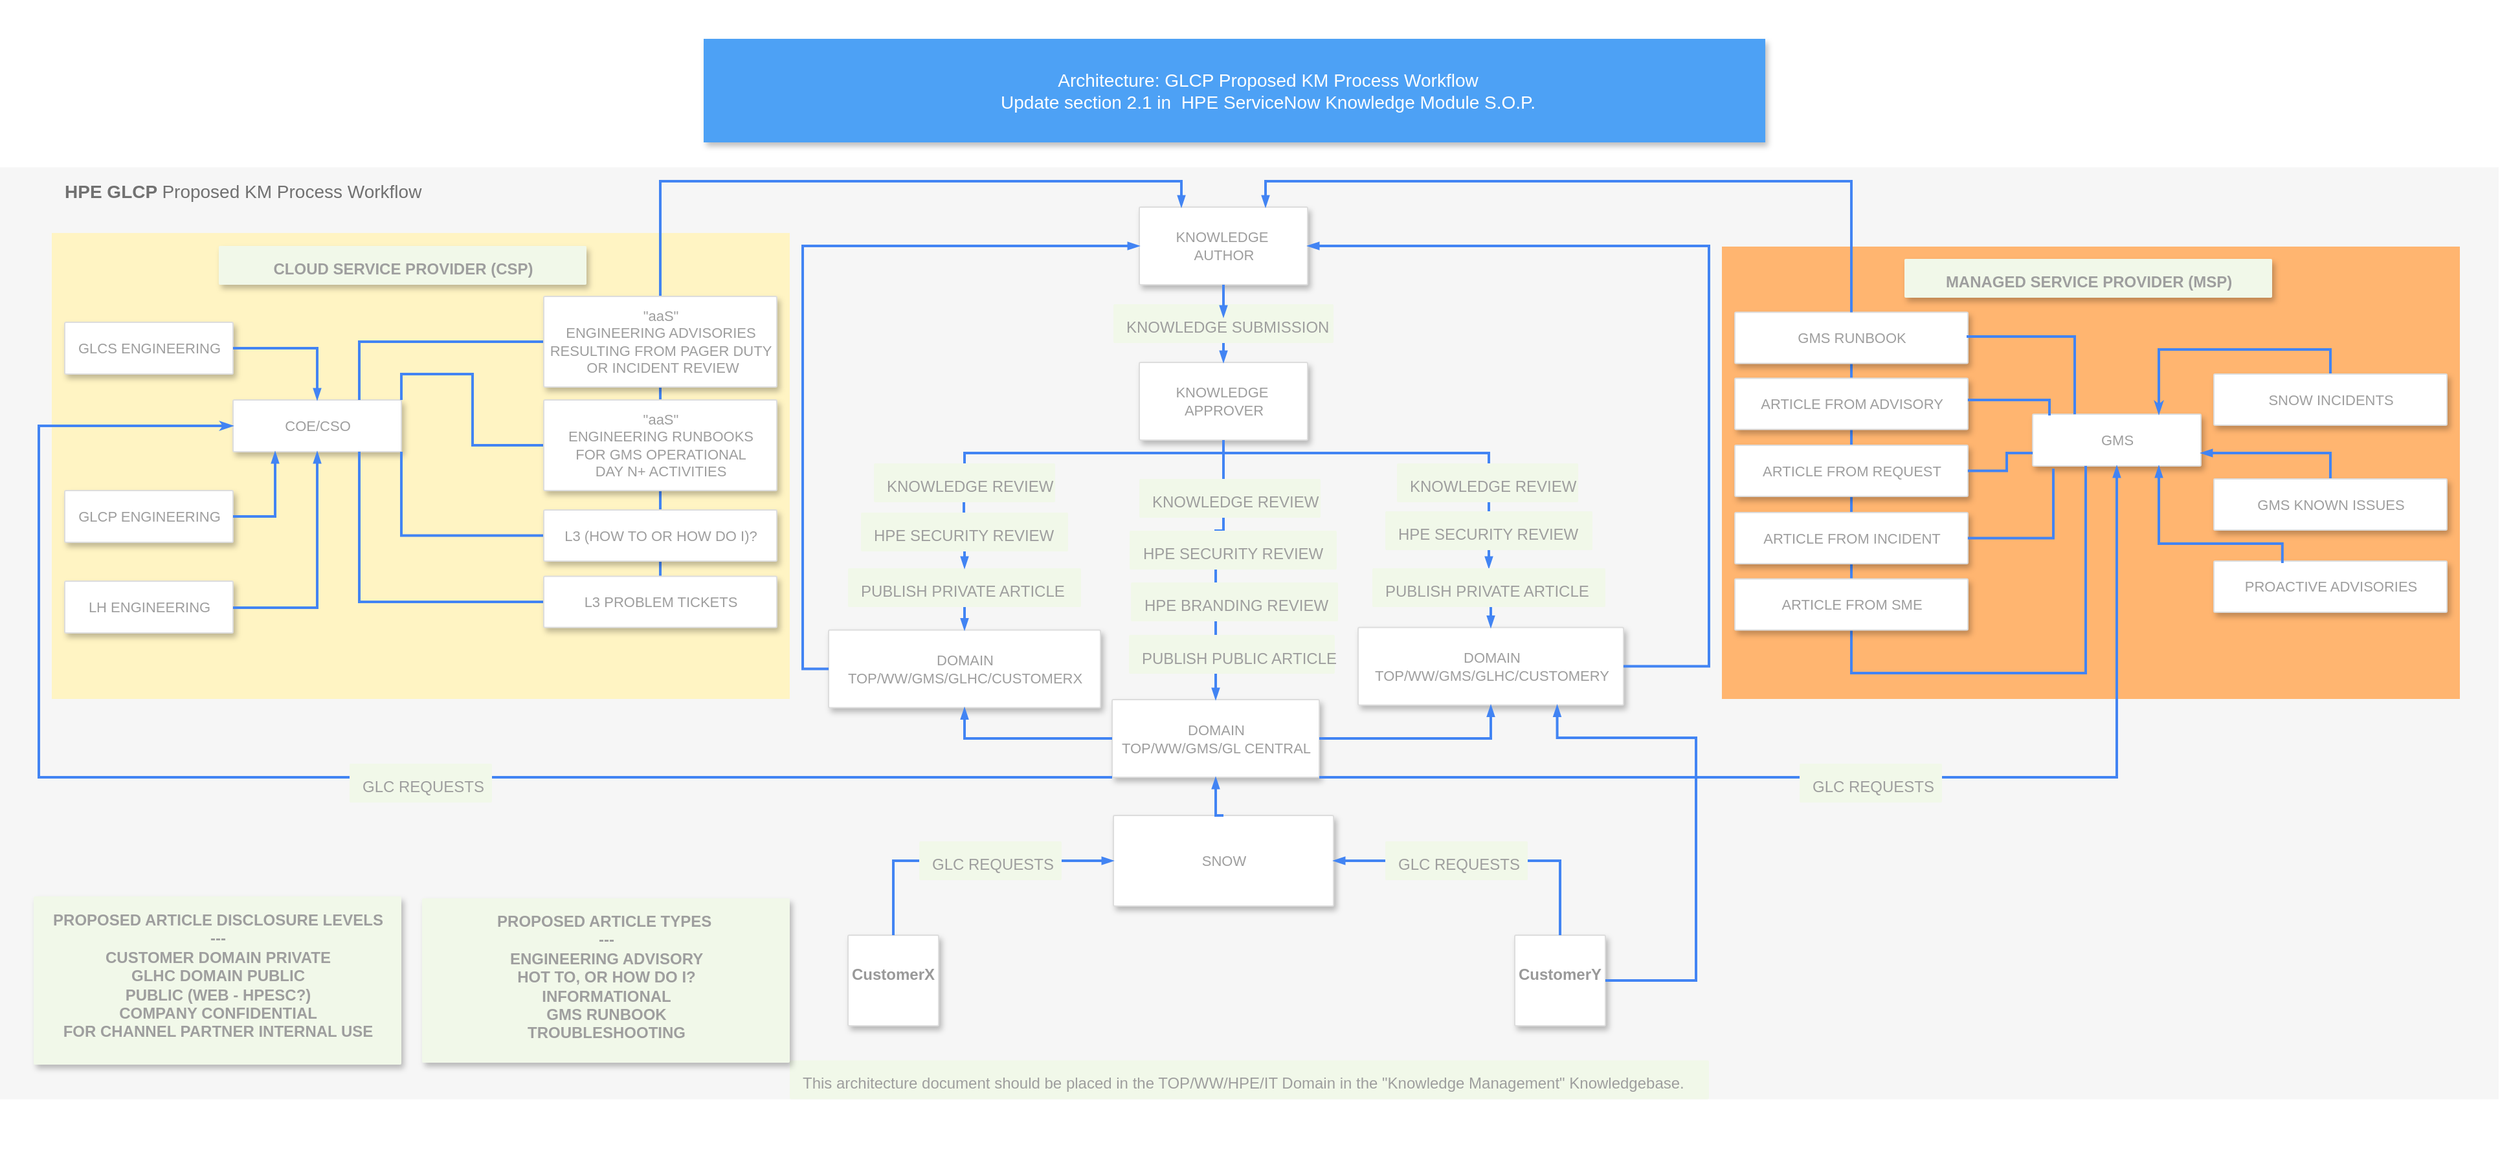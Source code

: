 <mxfile version="16.4.7" type="github">
  <diagram id="f106602c-feb2-e66a-4537-3a34d633f6aa" name="Page-1">
    <mxGraphModel dx="2036" dy="831" grid="1" gridSize="10" guides="1" tooltips="1" connect="1" arrows="1" fold="1" page="1" pageScale="1" pageWidth="1169" pageHeight="827" background="none" math="0" shadow="0">
      <root>
        <mxCell id="0" />
        <mxCell id="1" parent="0" />
        <mxCell id="2mOgIgbufrFKnN0tF16E-1032" value="" style="fillColor=#FFFFFF;strokeColor=none;shadow=0;gradientColor=none;fontSize=14;align=left;spacing=10;fontColor=#717171;9E9E9E;verticalAlign=top;spacingTop=-4;fontStyle=0;spacingLeft=40;html=1;" vertex="1" parent="1">
          <mxGeometry x="201" width="1930" height="140" as="geometry" />
        </mxCell>
        <mxCell id="14" value="&lt;b&gt;HPE GLCP &lt;/b&gt;Proposed KM Process Workflow" style="fillColor=#F6F6F6;strokeColor=none;shadow=0;gradientColor=none;fontSize=14;align=left;spacing=10;fontColor=#717171;9E9E9E;verticalAlign=top;spacingTop=-4;fontStyle=0;spacingLeft=40;html=1;" parent="1" vertex="1">
          <mxGeometry x="201" y="129.25" width="1930" height="720" as="geometry" />
        </mxCell>
        <mxCell id="997" value="KNOWLEDGE SUBMISSION" style="rounded=1;absoluteArcSize=1;arcSize=2;html=1;strokeColor=none;gradientColor=none;shadow=0;dashed=0;fontSize=12;fontColor=#9E9E9E;align=left;verticalAlign=top;spacing=10;spacingTop=-4;fillColor=#F1F8E9;" parent="1" vertex="1">
          <mxGeometry x="1061" y="235" width="170" height="30" as="geometry" />
        </mxCell>
        <mxCell id="818" value="Architecture: GLCP Proposed KM Process Workflow &lt;br&gt;Update section 2.1 in&amp;nbsp;&amp;nbsp;HPE ServiceNow Knowledge Module S.O.P." style="fillColor=#4DA1F5;strokeColor=none;shadow=1;gradientColor=none;fontSize=14;align=center;spacingLeft=50;fontColor=#ffffff;html=1;" parent="1" vertex="1">
          <mxGeometry x="744.5" y="30" width="820" height="80" as="geometry" />
        </mxCell>
        <mxCell id="985" value="CustomerX&lt;br&gt;&lt;br&gt;&lt;br&gt;" style="strokeColor=#dddddd;fillColor=#ffffff;shadow=1;strokeWidth=1;rounded=1;absoluteArcSize=1;arcSize=2;labelPosition=center;verticalLabelPosition=middle;align=center;verticalAlign=bottom;spacingLeft=0;fontColor=#999999;fontSize=12;whiteSpace=wrap;spacingBottom=2;html=1;fontStyle=1" parent="1" vertex="1">
          <mxGeometry x="856" y="722.5" width="70" height="70" as="geometry" />
        </mxCell>
        <mxCell id="987" value="CustomerY&lt;br&gt;&lt;br&gt;&lt;br&gt;" style="strokeColor=#dddddd;fillColor=#ffffff;shadow=1;strokeWidth=1;rounded=1;absoluteArcSize=1;arcSize=2;labelPosition=center;verticalLabelPosition=middle;align=center;verticalAlign=bottom;spacingLeft=0;fontColor=#999999;fontSize=12;whiteSpace=wrap;spacingBottom=2;html=1;fontStyle=1" parent="1" vertex="1">
          <mxGeometry x="1371" y="722.5" width="70" height="70" as="geometry" />
        </mxCell>
        <mxCell id="989" value="KNOWLEDGE&amp;nbsp;&lt;br&gt;AUTHOR" style="strokeColor=#dddddd;fillColor=#ffffff;shadow=1;strokeWidth=1;rounded=1;absoluteArcSize=1;arcSize=2;fontSize=11;fontColor=#9E9E9E;align=center;html=1;" parent="1" vertex="1">
          <mxGeometry x="1081" y="160" width="130" height="60" as="geometry" />
        </mxCell>
        <mxCell id="995" value="SNOW" style="strokeColor=#dddddd;fillColor=#ffffff;shadow=1;strokeWidth=1;rounded=1;absoluteArcSize=1;arcSize=2;fontSize=11;fontColor=#9E9E9E;align=center;html=1;" parent="1" vertex="1">
          <mxGeometry x="1061" y="630" width="170" height="70" as="geometry" />
        </mxCell>
        <mxCell id="2mOgIgbufrFKnN0tF16E-1006" style="edgeStyle=orthogonalEdgeStyle;rounded=0;elbow=vertical;html=1;labelBackgroundColor=none;startFill=1;startSize=4;endArrow=blockThin;endFill=1;endSize=4;jettySize=auto;orthogonalLoop=1;strokeColor=#4284F3;strokeWidth=2;fontSize=12;fontColor=#000000;align=left;dashed=0;entryX=0;entryY=0.5;entryDx=0;entryDy=0;exitX=1;exitY=0.5;exitDx=0;exitDy=0;startArrow=none;" edge="1" parent="1" source="2mOgIgbufrFKnN0tF16E-1030" target="995">
          <mxGeometry relative="1" as="geometry">
            <Array as="points" />
            <mxPoint x="901" y="747.5" as="sourcePoint" />
            <mxPoint x="1321" y="452.5" as="targetPoint" />
          </mxGeometry>
        </mxCell>
        <mxCell id="2mOgIgbufrFKnN0tF16E-1009" value="DOMAIN&lt;br&gt;TOP/WW/GMS/GL CENTRAL" style="strokeColor=#dddddd;fillColor=#ffffff;shadow=1;strokeWidth=1;rounded=1;absoluteArcSize=1;arcSize=2;fontSize=11;fontColor=#9E9E9E;align=center;html=1;" vertex="1" parent="1">
          <mxGeometry x="1060" y="540.5" width="160" height="60" as="geometry" />
        </mxCell>
        <mxCell id="2mOgIgbufrFKnN0tF16E-1022" value="DOMAIN&lt;br&gt;TOP/WW/GMS/GLHC/CUSTOMERX" style="strokeColor=#dddddd;fillColor=#ffffff;shadow=1;strokeWidth=1;rounded=1;absoluteArcSize=1;arcSize=2;fontSize=11;fontColor=#9E9E9E;align=center;html=1;" vertex="1" parent="1">
          <mxGeometry x="841" y="486.75" width="210" height="60" as="geometry" />
        </mxCell>
        <mxCell id="2mOgIgbufrFKnN0tF16E-1024" value="DOMAIN&lt;br&gt;TOP/WW/GMS/GLHC/CUSTOMERY" style="strokeColor=#dddddd;fillColor=#ffffff;shadow=1;strokeWidth=1;rounded=1;absoluteArcSize=1;arcSize=2;fontSize=11;fontColor=#9E9E9E;align=center;html=1;" vertex="1" parent="1">
          <mxGeometry x="1250" y="484.75" width="205" height="60" as="geometry" />
        </mxCell>
        <mxCell id="2mOgIgbufrFKnN0tF16E-1025" style="edgeStyle=orthogonalEdgeStyle;rounded=0;elbow=vertical;html=1;labelBackgroundColor=none;startFill=1;startSize=4;endArrow=blockThin;endFill=1;endSize=4;jettySize=auto;orthogonalLoop=1;strokeColor=#4284F3;strokeWidth=2;fontSize=12;fontColor=#000000;align=left;dashed=0;exitX=0.5;exitY=0;exitDx=0;exitDy=0;entryX=0.5;entryY=1;entryDx=0;entryDy=0;" edge="1" parent="1" source="995" target="2mOgIgbufrFKnN0tF16E-1009">
          <mxGeometry relative="1" as="geometry">
            <Array as="points" />
            <mxPoint x="801" y="640" as="sourcePoint" />
            <mxPoint x="896" y="585" as="targetPoint" />
          </mxGeometry>
        </mxCell>
        <mxCell id="2mOgIgbufrFKnN0tF16E-1026" style="edgeStyle=orthogonalEdgeStyle;rounded=0;elbow=vertical;html=1;labelBackgroundColor=none;startFill=1;startSize=4;endArrow=blockThin;endFill=1;endSize=4;jettySize=auto;orthogonalLoop=1;strokeColor=#4284F3;strokeWidth=2;fontSize=12;fontColor=#000000;align=left;dashed=0;exitX=0;exitY=0.5;exitDx=0;exitDy=0;entryX=0.5;entryY=1;entryDx=0;entryDy=0;" edge="1" parent="1" source="2mOgIgbufrFKnN0tF16E-1009" target="2mOgIgbufrFKnN0tF16E-1022">
          <mxGeometry relative="1" as="geometry">
            <Array as="points">
              <mxPoint x="946" y="571" />
            </Array>
            <mxPoint x="971" y="590" as="sourcePoint" />
            <mxPoint x="971" y="558" as="targetPoint" />
          </mxGeometry>
        </mxCell>
        <mxCell id="2mOgIgbufrFKnN0tF16E-1028" style="edgeStyle=orthogonalEdgeStyle;rounded=0;elbow=vertical;html=1;labelBackgroundColor=none;startFill=1;startSize=4;endArrow=blockThin;endFill=1;endSize=4;jettySize=auto;orthogonalLoop=1;strokeColor=#4284F3;strokeWidth=2;fontSize=12;fontColor=#000000;align=left;dashed=0;exitX=1;exitY=0.5;exitDx=0;exitDy=0;entryX=0.5;entryY=1;entryDx=0;entryDy=0;" edge="1" parent="1" source="2mOgIgbufrFKnN0tF16E-1009" target="2mOgIgbufrFKnN0tF16E-1024">
          <mxGeometry relative="1" as="geometry">
            <Array as="points">
              <mxPoint x="1353" y="571" />
            </Array>
            <mxPoint x="1326" y="570.5" as="sourcePoint" />
            <mxPoint x="1271" y="530" as="targetPoint" />
          </mxGeometry>
        </mxCell>
        <mxCell id="2mOgIgbufrFKnN0tF16E-1029" value="KNOWLEDGE&amp;nbsp;&lt;br&gt;APPROVER" style="strokeColor=#dddddd;fillColor=#ffffff;shadow=1;strokeWidth=1;rounded=1;absoluteArcSize=1;arcSize=2;fontSize=11;fontColor=#9E9E9E;align=center;html=1;" vertex="1" parent="1">
          <mxGeometry x="1081" y="280" width="130" height="60" as="geometry" />
        </mxCell>
        <mxCell id="2mOgIgbufrFKnN0tF16E-1033" style="edgeStyle=orthogonalEdgeStyle;rounded=0;elbow=vertical;html=1;labelBackgroundColor=none;startFill=1;startSize=4;endArrow=blockThin;endFill=1;endSize=4;jettySize=auto;orthogonalLoop=1;strokeColor=#4284F3;strokeWidth=2;fontSize=12;fontColor=#000000;align=left;dashed=0;entryX=1;entryY=0.5;entryDx=0;entryDy=0;exitX=0;exitY=0.5;exitDx=0;exitDy=0;startArrow=none;" edge="1" parent="1" source="2mOgIgbufrFKnN0tF16E-1050" target="995">
          <mxGeometry relative="1" as="geometry">
            <Array as="points" />
            <mxPoint x="1291" y="693.75" as="sourcePoint" />
            <mxPoint x="1326" y="636.25" as="targetPoint" />
          </mxGeometry>
        </mxCell>
        <mxCell id="2mOgIgbufrFKnN0tF16E-1034" style="edgeStyle=orthogonalEdgeStyle;rounded=0;elbow=vertical;html=1;labelBackgroundColor=none;startFill=1;startSize=4;endArrow=blockThin;endFill=1;endSize=4;jettySize=auto;orthogonalLoop=1;strokeColor=#4284F3;strokeWidth=2;fontSize=12;fontColor=#000000;align=left;dashed=0;exitX=0.5;exitY=1;exitDx=0;exitDy=0;entryX=0.5;entryY=0;entryDx=0;entryDy=0;" edge="1" parent="1" source="2mOgIgbufrFKnN0tF16E-1056" target="2mOgIgbufrFKnN0tF16E-1022">
          <mxGeometry relative="1" as="geometry">
            <Array as="points" />
            <mxPoint x="581" y="472.5" as="sourcePoint" />
            <mxPoint x="581" y="440.5" as="targetPoint" />
          </mxGeometry>
        </mxCell>
        <mxCell id="2mOgIgbufrFKnN0tF16E-1035" style="edgeStyle=orthogonalEdgeStyle;rounded=0;elbow=vertical;html=1;labelBackgroundColor=none;startFill=1;startSize=4;endArrow=blockThin;endFill=1;endSize=4;jettySize=auto;orthogonalLoop=1;strokeColor=#4284F3;strokeWidth=2;fontSize=12;fontColor=#000000;align=left;dashed=0;entryX=0.5;entryY=0;entryDx=0;entryDy=0;" edge="1" parent="1" target="2mOgIgbufrFKnN0tF16E-1009">
          <mxGeometry relative="1" as="geometry">
            <Array as="points">
              <mxPoint x="1146" y="410" />
            </Array>
            <mxPoint x="1146" y="350" as="sourcePoint" />
            <mxPoint x="391" y="770.5" as="targetPoint" />
          </mxGeometry>
        </mxCell>
        <mxCell id="2mOgIgbufrFKnN0tF16E-1036" style="edgeStyle=orthogonalEdgeStyle;rounded=0;elbow=vertical;html=1;labelBackgroundColor=none;startFill=1;startSize=4;endArrow=blockThin;endFill=1;endSize=4;jettySize=auto;orthogonalLoop=1;strokeColor=#4284F3;strokeWidth=2;fontSize=12;fontColor=#000000;align=left;dashed=0;exitX=0;exitY=0.5;exitDx=0;exitDy=0;entryX=0;entryY=0.5;entryDx=0;entryDy=0;" edge="1" parent="1" source="2mOgIgbufrFKnN0tF16E-1022" target="989">
          <mxGeometry relative="1" as="geometry">
            <Array as="points">
              <mxPoint x="821" y="517" />
              <mxPoint x="821" y="190" />
            </Array>
            <mxPoint x="901" y="502" as="sourcePoint" />
            <mxPoint x="901" y="470" as="targetPoint" />
          </mxGeometry>
        </mxCell>
        <mxCell id="2mOgIgbufrFKnN0tF16E-1038" style="edgeStyle=orthogonalEdgeStyle;rounded=0;elbow=vertical;html=1;labelBackgroundColor=none;startFill=1;startSize=4;endArrow=blockThin;endFill=1;endSize=4;jettySize=auto;orthogonalLoop=1;strokeColor=#4284F3;strokeWidth=2;fontSize=12;fontColor=#000000;align=left;dashed=0;exitX=0.5;exitY=1;exitDx=0;exitDy=0;" edge="1" parent="1" source="989">
          <mxGeometry relative="1" as="geometry">
            <Array as="points" />
            <mxPoint x="1411" y="302" as="sourcePoint" />
            <mxPoint x="1146" y="245" as="targetPoint" />
          </mxGeometry>
        </mxCell>
        <mxCell id="2mOgIgbufrFKnN0tF16E-1041" style="edgeStyle=orthogonalEdgeStyle;rounded=0;elbow=vertical;html=1;labelBackgroundColor=none;startFill=1;startSize=4;endArrow=blockThin;endFill=1;endSize=4;jettySize=auto;orthogonalLoop=1;strokeColor=#4284F3;strokeWidth=2;fontSize=12;fontColor=#000000;align=left;dashed=0;exitX=0.5;exitY=1;exitDx=0;exitDy=0;entryX=0.5;entryY=0;entryDx=0;entryDy=0;" edge="1" parent="1" source="997" target="2mOgIgbufrFKnN0tF16E-1029">
          <mxGeometry relative="1" as="geometry">
            <Array as="points" />
            <mxPoint x="1156" y="230" as="sourcePoint" />
            <mxPoint x="1156" y="255" as="targetPoint" />
          </mxGeometry>
        </mxCell>
        <mxCell id="2mOgIgbufrFKnN0tF16E-1030" value="GLC REQUESTS" style="rounded=1;absoluteArcSize=1;arcSize=2;html=1;strokeColor=none;gradientColor=none;shadow=0;dashed=0;fontSize=12;fontColor=#9E9E9E;align=left;verticalAlign=top;spacing=10;spacingTop=-4;fillColor=#F1F8E9;" vertex="1" parent="1">
          <mxGeometry x="911" y="650" width="110" height="30" as="geometry" />
        </mxCell>
        <mxCell id="2mOgIgbufrFKnN0tF16E-1049" value="" style="edgeStyle=orthogonalEdgeStyle;rounded=0;elbow=vertical;html=1;labelBackgroundColor=none;startFill=1;startSize=4;endArrow=none;endFill=1;endSize=4;jettySize=auto;orthogonalLoop=1;strokeColor=#4284F3;strokeWidth=2;fontSize=12;fontColor=#000000;align=left;dashed=0;entryX=0;entryY=0.5;entryDx=0;entryDy=0;exitX=0.5;exitY=0;exitDx=0;exitDy=0;" edge="1" parent="1" source="985" target="2mOgIgbufrFKnN0tF16E-1030">
          <mxGeometry relative="1" as="geometry">
            <Array as="points" />
            <mxPoint x="876" y="722.5" as="sourcePoint" />
            <mxPoint x="1061" y="665" as="targetPoint" />
          </mxGeometry>
        </mxCell>
        <mxCell id="2mOgIgbufrFKnN0tF16E-1050" value="GLC REQUESTS" style="rounded=1;absoluteArcSize=1;arcSize=2;html=1;strokeColor=none;gradientColor=none;shadow=0;dashed=0;fontSize=12;fontColor=#9E9E9E;align=left;verticalAlign=top;spacing=10;spacingTop=-4;fillColor=#F1F8E9;" vertex="1" parent="1">
          <mxGeometry x="1271" y="650" width="110" height="30" as="geometry" />
        </mxCell>
        <mxCell id="2mOgIgbufrFKnN0tF16E-1051" value="" style="edgeStyle=orthogonalEdgeStyle;rounded=0;elbow=vertical;html=1;labelBackgroundColor=none;startFill=1;startSize=4;endArrow=none;endFill=1;endSize=4;jettySize=auto;orthogonalLoop=1;strokeColor=#4284F3;strokeWidth=2;fontSize=12;fontColor=#000000;align=left;dashed=0;entryX=1;entryY=0.5;entryDx=0;entryDy=0;exitX=0.5;exitY=0;exitDx=0;exitDy=0;" edge="1" parent="1" source="987" target="2mOgIgbufrFKnN0tF16E-1050">
          <mxGeometry relative="1" as="geometry">
            <Array as="points" />
            <mxPoint x="1426" y="722.5" as="sourcePoint" />
            <mxPoint x="1231" y="665" as="targetPoint" />
          </mxGeometry>
        </mxCell>
        <mxCell id="2mOgIgbufrFKnN0tF16E-1052" style="edgeStyle=orthogonalEdgeStyle;rounded=0;elbow=vertical;html=1;labelBackgroundColor=none;startFill=1;startSize=4;endArrow=blockThin;endFill=1;endSize=4;jettySize=auto;orthogonalLoop=1;strokeColor=#4284F3;strokeWidth=2;fontSize=12;fontColor=#000000;align=left;dashed=0;exitX=1;exitY=0.5;exitDx=0;exitDy=0;entryX=1;entryY=0.5;entryDx=0;entryDy=0;" edge="1" parent="1" source="2mOgIgbufrFKnN0tF16E-1024" target="989">
          <mxGeometry relative="1" as="geometry">
            <Array as="points">
              <mxPoint x="1521" y="515" />
              <mxPoint x="1521" y="190" />
            </Array>
            <mxPoint x="1451" y="510" as="sourcePoint" />
            <mxPoint x="1611" y="200" as="targetPoint" />
          </mxGeometry>
        </mxCell>
        <mxCell id="2mOgIgbufrFKnN0tF16E-1055" value="PUBLlSH PUBLIC ARTICLE" style="rounded=1;absoluteArcSize=1;arcSize=2;html=1;strokeColor=none;gradientColor=none;shadow=0;dashed=0;fontSize=12;fontColor=#9E9E9E;align=left;verticalAlign=top;spacing=10;spacingTop=-4;fillColor=#F1F8E9;" vertex="1" parent="1">
          <mxGeometry x="1073" y="490.5" width="159" height="30" as="geometry" />
        </mxCell>
        <mxCell id="2mOgIgbufrFKnN0tF16E-1058" value="HPE BRANDING REVIEW" style="rounded=1;absoluteArcSize=1;arcSize=2;html=1;strokeColor=none;gradientColor=none;shadow=0;dashed=0;fontSize=12;fontColor=#9E9E9E;align=left;verticalAlign=top;spacing=10;spacingTop=-4;fillColor=#F1F8E9;" vertex="1" parent="1">
          <mxGeometry x="1074.5" y="450" width="160" height="30" as="geometry" />
        </mxCell>
        <mxCell id="2mOgIgbufrFKnN0tF16E-1059" value="HPE SECURITY REVIEW" style="rounded=1;absoluteArcSize=1;arcSize=2;html=1;strokeColor=none;gradientColor=none;shadow=0;dashed=0;fontSize=12;fontColor=#9E9E9E;align=left;verticalAlign=top;spacing=10;spacingTop=-4;fillColor=#F1F8E9;" vertex="1" parent="1">
          <mxGeometry x="1073.5" y="410" width="160" height="30" as="geometry" />
        </mxCell>
        <mxCell id="2mOgIgbufrFKnN0tF16E-1092" value="" style="fillColor=#FFF4C3;strokeColor=none;shadow=0;gradientColor=none;fontSize=14;align=left;spacing=10;fontColor=#717171;9E9E9E;verticalAlign=top;spacingTop=-4;fontStyle=0;spacingLeft=40;html=1;" vertex="1" parent="1">
          <mxGeometry x="241" y="180" width="570" height="360" as="geometry" />
        </mxCell>
        <mxCell id="2mOgIgbufrFKnN0tF16E-1065" style="edgeStyle=orthogonalEdgeStyle;rounded=0;elbow=vertical;html=1;labelBackgroundColor=none;startFill=1;startSize=4;endArrow=none;endFill=0;endSize=4;jettySize=auto;orthogonalLoop=1;strokeColor=#4284F3;strokeWidth=2;fontSize=12;fontColor=#000000;align=left;dashed=0;entryX=0.5;entryY=0;entryDx=0;entryDy=0;" edge="1" parent="1">
          <mxGeometry relative="1" as="geometry">
            <Array as="points">
              <mxPoint x="946" y="350" />
              <mxPoint x="946" y="384" />
            </Array>
            <mxPoint x="1151" y="350" as="sourcePoint" />
            <mxPoint x="946" y="356" as="targetPoint" />
          </mxGeometry>
        </mxCell>
        <mxCell id="2mOgIgbufrFKnN0tF16E-1056" value="PUBLISH PRIVATE ARTICLE" style="rounded=1;absoluteArcSize=1;arcSize=2;html=1;strokeColor=none;gradientColor=none;shadow=0;dashed=0;fontSize=12;fontColor=#9E9E9E;align=left;verticalAlign=top;spacing=10;spacingTop=-4;fillColor=#F1F8E9;" vertex="1" parent="1">
          <mxGeometry x="856" y="439" width="180" height="30" as="geometry" />
        </mxCell>
        <mxCell id="2mOgIgbufrFKnN0tF16E-1066" value="KNOWLEDGE REVIEW" style="rounded=1;absoluteArcSize=1;arcSize=2;html=1;strokeColor=none;gradientColor=none;shadow=0;dashed=0;fontSize=12;fontColor=#9E9E9E;align=left;verticalAlign=top;spacing=10;spacingTop=-4;fillColor=#F1F8E9;" vertex="1" parent="1">
          <mxGeometry x="1081" y="370" width="140" height="30" as="geometry" />
        </mxCell>
        <mxCell id="2mOgIgbufrFKnN0tF16E-1068" style="edgeStyle=orthogonalEdgeStyle;rounded=0;elbow=vertical;html=1;labelBackgroundColor=none;startFill=1;startSize=4;endArrow=blockThin;endFill=1;endSize=4;jettySize=auto;orthogonalLoop=1;strokeColor=#4284F3;strokeWidth=2;fontSize=12;fontColor=#000000;align=left;dashed=0;exitX=0.5;exitY=1;exitDx=0;exitDy=0;entryX=0.5;entryY=0;entryDx=0;entryDy=0;" edge="1" parent="1">
          <mxGeometry relative="1" as="geometry">
            <Array as="points">
              <mxPoint x="945.5" y="394" />
              <mxPoint x="945.5" y="394" />
            </Array>
            <mxPoint x="945.5" y="388" as="sourcePoint" />
            <mxPoint x="945.5" y="414" as="targetPoint" />
          </mxGeometry>
        </mxCell>
        <mxCell id="2mOgIgbufrFKnN0tF16E-1053" style="edgeStyle=orthogonalEdgeStyle;rounded=0;elbow=vertical;html=1;labelBackgroundColor=none;startFill=1;startSize=4;endArrow=blockThin;endFill=1;endSize=4;jettySize=auto;orthogonalLoop=1;strokeColor=#4284F3;strokeWidth=2;fontSize=12;fontColor=#000000;align=left;dashed=0;exitX=0.5;exitY=1;exitDx=0;exitDy=0;entryX=0.5;entryY=0;entryDx=0;entryDy=0;" edge="1" parent="1" source="2mOgIgbufrFKnN0tF16E-1029" target="2mOgIgbufrFKnN0tF16E-1067">
          <mxGeometry relative="1" as="geometry">
            <Array as="points">
              <mxPoint x="1146" y="350" />
              <mxPoint x="1351" y="350" />
              <mxPoint x="1351" y="414" />
            </Array>
            <mxPoint x="1441" y="310" as="sourcePoint" />
            <mxPoint x="1421" y="400" as="targetPoint" />
          </mxGeometry>
        </mxCell>
        <mxCell id="2mOgIgbufrFKnN0tF16E-1070" value="KNOWLEDGE REVIEW" style="rounded=1;absoluteArcSize=1;arcSize=2;html=1;strokeColor=none;gradientColor=none;shadow=0;dashed=0;fontSize=12;fontColor=#9E9E9E;align=left;verticalAlign=top;spacing=10;spacingTop=-4;fillColor=#F1F8E9;" vertex="1" parent="1">
          <mxGeometry x="1280" y="358" width="140" height="30" as="geometry" />
        </mxCell>
        <mxCell id="2mOgIgbufrFKnN0tF16E-1072" style="edgeStyle=orthogonalEdgeStyle;rounded=0;elbow=vertical;html=1;labelBackgroundColor=none;startFill=1;startSize=4;endArrow=blockThin;endFill=1;endSize=4;jettySize=auto;orthogonalLoop=1;strokeColor=#4284F3;strokeWidth=2;fontSize=12;fontColor=#000000;align=left;dashed=0;exitX=0.5;exitY=1;exitDx=0;exitDy=0;entryX=0.5;entryY=0;entryDx=0;entryDy=0;" edge="1" parent="1" target="2mOgIgbufrFKnN0tF16E-1024">
          <mxGeometry relative="1" as="geometry">
            <Array as="points" />
            <mxPoint x="1350.5" y="446" as="sourcePoint" />
            <mxPoint x="1350.5" y="470" as="targetPoint" />
          </mxGeometry>
        </mxCell>
        <mxCell id="2mOgIgbufrFKnN0tF16E-1075" value="GLCS ENGINEERING" style="strokeColor=#dddddd;fillColor=#ffffff;shadow=1;strokeWidth=1;rounded=1;absoluteArcSize=1;arcSize=2;fontSize=11;fontColor=#9E9E9E;align=center;html=1;" vertex="1" parent="1">
          <mxGeometry x="251" y="249" width="130" height="40" as="geometry" />
        </mxCell>
        <mxCell id="2mOgIgbufrFKnN0tF16E-1076" value="GLCP ENGINEERING" style="strokeColor=#dddddd;fillColor=#ffffff;shadow=1;strokeWidth=1;rounded=1;absoluteArcSize=1;arcSize=2;fontSize=11;fontColor=#9E9E9E;align=center;html=1;" vertex="1" parent="1">
          <mxGeometry x="251" y="379" width="130" height="40" as="geometry" />
        </mxCell>
        <mxCell id="2mOgIgbufrFKnN0tF16E-1077" value="COE/CSO" style="strokeColor=#dddddd;fillColor=#ffffff;shadow=1;strokeWidth=1;rounded=1;absoluteArcSize=1;arcSize=2;fontSize=11;fontColor=#9E9E9E;align=center;html=1;" vertex="1" parent="1">
          <mxGeometry x="381" y="309" width="130" height="40" as="geometry" />
        </mxCell>
        <mxCell id="2mOgIgbufrFKnN0tF16E-1079" style="edgeStyle=orthogonalEdgeStyle;rounded=0;elbow=vertical;html=1;labelBackgroundColor=none;startFill=1;startSize=4;endArrow=blockThin;endFill=1;endSize=4;jettySize=auto;orthogonalLoop=1;strokeColor=#4284F3;strokeWidth=2;fontSize=12;fontColor=#000000;align=left;dashed=0;exitX=1;exitY=0.5;exitDx=0;exitDy=0;entryX=0.25;entryY=1;entryDx=0;entryDy=0;" edge="1" parent="1" source="2mOgIgbufrFKnN0tF16E-1076" target="2mOgIgbufrFKnN0tF16E-1077">
          <mxGeometry relative="1" as="geometry">
            <Array as="points">
              <mxPoint x="414" y="399" />
            </Array>
            <mxPoint x="508.5" y="529.5" as="sourcePoint" />
            <mxPoint x="321" y="489" as="targetPoint" />
          </mxGeometry>
        </mxCell>
        <mxCell id="2mOgIgbufrFKnN0tF16E-1080" style="edgeStyle=orthogonalEdgeStyle;rounded=0;elbow=vertical;html=1;labelBackgroundColor=none;startFill=1;startSize=4;endArrow=blockThin;endFill=1;endSize=4;jettySize=auto;orthogonalLoop=1;strokeColor=#4284F3;strokeWidth=2;fontSize=12;fontColor=#000000;align=left;dashed=0;exitX=1;exitY=0.5;exitDx=0;exitDy=0;entryX=0.5;entryY=0;entryDx=0;entryDy=0;" edge="1" parent="1" target="2mOgIgbufrFKnN0tF16E-1077">
          <mxGeometry relative="1" as="geometry">
            <Array as="points">
              <mxPoint x="446" y="269" />
            </Array>
            <mxPoint x="381" y="269" as="sourcePoint" />
            <mxPoint x="446" y="239" as="targetPoint" />
          </mxGeometry>
        </mxCell>
        <mxCell id="2mOgIgbufrFKnN0tF16E-1081" value="LH ENGINEERING" style="strokeColor=#dddddd;fillColor=#ffffff;shadow=1;strokeWidth=1;rounded=1;absoluteArcSize=1;arcSize=2;fontSize=11;fontColor=#9E9E9E;align=center;html=1;" vertex="1" parent="1">
          <mxGeometry x="251" y="449" width="130" height="40" as="geometry" />
        </mxCell>
        <mxCell id="2mOgIgbufrFKnN0tF16E-1082" style="edgeStyle=orthogonalEdgeStyle;rounded=0;elbow=vertical;html=1;labelBackgroundColor=none;startFill=1;startSize=4;endArrow=blockThin;endFill=1;endSize=4;jettySize=auto;orthogonalLoop=1;strokeColor=#4284F3;strokeWidth=2;fontSize=12;fontColor=#000000;align=left;dashed=0;exitX=1;exitY=0.5;exitDx=0;exitDy=0;entryX=0.5;entryY=1;entryDx=0;entryDy=0;" edge="1" parent="1" target="2mOgIgbufrFKnN0tF16E-1077">
          <mxGeometry relative="1" as="geometry">
            <Array as="points">
              <mxPoint x="446" y="470" />
            </Array>
            <mxPoint x="381" y="469.5" as="sourcePoint" />
            <mxPoint x="446" y="419.5" as="targetPoint" />
          </mxGeometry>
        </mxCell>
        <mxCell id="2mOgIgbufrFKnN0tF16E-1083" value="" style="edgeStyle=orthogonalEdgeStyle;rounded=0;elbow=vertical;html=1;labelBackgroundColor=none;startFill=1;startSize=4;endArrow=none;endFill=0;endSize=4;jettySize=auto;orthogonalLoop=1;strokeColor=#4284F3;strokeWidth=2;fontSize=12;fontColor=#000000;align=left;dashed=0;exitX=0.75;exitY=0;exitDx=0;exitDy=0;entryX=0;entryY=0.5;entryDx=0;entryDy=0;" edge="1" parent="1" source="2mOgIgbufrFKnN0tF16E-1077" target="2mOgIgbufrFKnN0tF16E-1043">
          <mxGeometry relative="1" as="geometry">
            <Array as="points" />
            <mxPoint x="381" y="656.5" as="sourcePoint" />
            <mxPoint x="581" y="264" as="targetPoint" />
          </mxGeometry>
        </mxCell>
        <mxCell id="2mOgIgbufrFKnN0tF16E-1086" value="" style="edgeStyle=orthogonalEdgeStyle;rounded=0;elbow=vertical;html=1;labelBackgroundColor=none;startFill=1;startSize=4;endArrow=none;endFill=0;endSize=4;jettySize=auto;orthogonalLoop=1;strokeColor=#4284F3;strokeWidth=2;fontSize=12;fontColor=#000000;align=left;dashed=0;exitX=1;exitY=0;exitDx=0;exitDy=0;" edge="1" parent="1" source="2mOgIgbufrFKnN0tF16E-1077" target="2mOgIgbufrFKnN0tF16E-1044">
          <mxGeometry relative="1" as="geometry">
            <Array as="points" />
            <mxPoint x="451" y="653.5" as="sourcePoint" />
            <mxPoint x="593.5" y="608.5" as="targetPoint" />
          </mxGeometry>
        </mxCell>
        <mxCell id="2mOgIgbufrFKnN0tF16E-1088" value="" style="edgeStyle=orthogonalEdgeStyle;rounded=0;elbow=vertical;html=1;labelBackgroundColor=none;startFill=1;startSize=4;endArrow=none;endFill=0;endSize=4;jettySize=auto;orthogonalLoop=1;strokeColor=#4284F3;strokeWidth=2;fontSize=12;fontColor=#000000;align=left;dashed=0;exitX=1;exitY=1;exitDx=0;exitDy=0;entryX=0;entryY=0.5;entryDx=0;entryDy=0;" edge="1" parent="1" source="2mOgIgbufrFKnN0tF16E-1077" target="2mOgIgbufrFKnN0tF16E-1046">
          <mxGeometry relative="1" as="geometry">
            <Array as="points">
              <mxPoint x="511" y="414" />
            </Array>
            <mxPoint x="501" y="403" as="sourcePoint" />
            <mxPoint x="611" y="503" as="targetPoint" />
          </mxGeometry>
        </mxCell>
        <mxCell id="2mOgIgbufrFKnN0tF16E-1089" value="" style="edgeStyle=orthogonalEdgeStyle;rounded=0;elbow=vertical;html=1;labelBackgroundColor=none;startFill=1;startSize=4;endArrow=none;endFill=0;endSize=4;jettySize=auto;orthogonalLoop=1;strokeColor=#4284F3;strokeWidth=2;fontSize=12;fontColor=#000000;align=left;dashed=0;exitX=0.75;exitY=1;exitDx=0;exitDy=0;entryX=0;entryY=0.5;entryDx=0;entryDy=0;" edge="1" parent="1" source="2mOgIgbufrFKnN0tF16E-1077" target="2mOgIgbufrFKnN0tF16E-1060">
          <mxGeometry relative="1" as="geometry">
            <Array as="points">
              <mxPoint x="479" y="465" />
            </Array>
            <mxPoint x="491" y="419" as="sourcePoint" />
            <mxPoint x="581" y="470" as="targetPoint" />
          </mxGeometry>
        </mxCell>
        <mxCell id="2mOgIgbufrFKnN0tF16E-1085" style="edgeStyle=orthogonalEdgeStyle;rounded=0;elbow=vertical;html=1;labelBackgroundColor=none;startFill=1;startSize=4;endArrow=blockThin;endFill=1;endSize=4;jettySize=auto;orthogonalLoop=1;strokeColor=#4284F3;strokeWidth=2;fontSize=12;fontColor=#000000;align=left;dashed=0;exitX=0.5;exitY=0;exitDx=0;exitDy=0;entryX=0.25;entryY=0;entryDx=0;entryDy=0;" edge="1" parent="1" source="2mOgIgbufrFKnN0tF16E-1060" target="989">
          <mxGeometry relative="1" as="geometry">
            <Array as="points">
              <mxPoint x="711" y="140" />
              <mxPoint x="1114" y="140" />
            </Array>
            <mxPoint x="311" y="700" as="sourcePoint" />
            <mxPoint x="1081" y="170" as="targetPoint" />
          </mxGeometry>
        </mxCell>
        <mxCell id="2mOgIgbufrFKnN0tF16E-1043" value="&quot;aaS&quot;&lt;br&gt;ENGINEERING ADVISORIES&lt;br&gt;RESULTING FROM PAGER DUTY&lt;br&gt;&amp;nbsp;OR INCIDENT REVIEW" style="strokeColor=#dddddd;fillColor=#ffffff;shadow=1;strokeWidth=1;rounded=1;absoluteArcSize=1;arcSize=2;fontSize=11;fontColor=#9E9E9E;align=center;html=1;" vertex="1" parent="1">
          <mxGeometry x="621" y="229" width="180" height="70" as="geometry" />
        </mxCell>
        <mxCell id="2mOgIgbufrFKnN0tF16E-1044" value="&quot;aaS&quot;&lt;br&gt;ENGINEERING RUNBOOKS&lt;br&gt;FOR GMS OPERATIONAL&lt;br&gt;DAY N+ ACTIVITIES" style="strokeColor=#dddddd;fillColor=#ffffff;shadow=1;strokeWidth=1;rounded=1;absoluteArcSize=1;arcSize=2;fontSize=11;fontColor=#9E9E9E;align=center;html=1;" vertex="1" parent="1">
          <mxGeometry x="621" y="309" width="180" height="70" as="geometry" />
        </mxCell>
        <mxCell id="2mOgIgbufrFKnN0tF16E-1046" value="L3 (HOW TO OR HOW DO I)?" style="strokeColor=#dddddd;fillColor=#ffffff;shadow=1;strokeWidth=1;rounded=1;absoluteArcSize=1;arcSize=2;fontSize=11;fontColor=#9E9E9E;align=center;html=1;" vertex="1" parent="1">
          <mxGeometry x="621" y="394" width="180" height="39.5" as="geometry" />
        </mxCell>
        <mxCell id="2mOgIgbufrFKnN0tF16E-1060" value="L3 PROBLEM TICKETS" style="strokeColor=#dddddd;fillColor=#ffffff;shadow=1;strokeWidth=1;rounded=1;absoluteArcSize=1;arcSize=2;fontSize=11;fontColor=#9E9E9E;align=center;html=1;" vertex="1" parent="1">
          <mxGeometry x="621" y="445.25" width="180" height="39.5" as="geometry" />
        </mxCell>
        <mxCell id="2mOgIgbufrFKnN0tF16E-1095" value="" style="fillColor=#FFB570;strokeColor=none;shadow=0;gradientColor=none;fontSize=14;align=left;spacing=10;fontColor=#717171;9E9E9E;verticalAlign=top;spacingTop=-4;fontStyle=0;spacingLeft=40;html=1;" vertex="1" parent="1">
          <mxGeometry x="1531" y="190.5" width="570" height="349.5" as="geometry" />
        </mxCell>
        <mxCell id="2mOgIgbufrFKnN0tF16E-1096" value="GMS" style="strokeColor=#dddddd;fillColor=#ffffff;shadow=1;strokeWidth=1;rounded=1;absoluteArcSize=1;arcSize=2;fontSize=11;fontColor=#9E9E9E;align=center;html=1;" vertex="1" parent="1">
          <mxGeometry x="1771" y="320" width="130" height="40" as="geometry" />
        </mxCell>
        <mxCell id="2mOgIgbufrFKnN0tF16E-1097" value="" style="edgeStyle=orthogonalEdgeStyle;rounded=0;elbow=vertical;html=1;labelBackgroundColor=none;startFill=1;startSize=4;endArrow=none;endFill=0;endSize=4;jettySize=auto;orthogonalLoop=1;strokeColor=#4284F3;strokeWidth=2;fontSize=12;fontColor=#000000;align=left;dashed=0;exitX=0.75;exitY=0;exitDx=0;exitDy=0;startArrow=classicThin;" edge="1" parent="1" source="2mOgIgbufrFKnN0tF16E-1096" target="2mOgIgbufrFKnN0tF16E-1098">
          <mxGeometry relative="1" as="geometry">
            <Array as="points">
              <mxPoint x="1869" y="270" />
              <mxPoint x="2001" y="270" />
            </Array>
            <mxPoint x="1778.5" y="-13" as="sourcePoint" />
            <mxPoint x="1921" y="177" as="targetPoint" />
          </mxGeometry>
        </mxCell>
        <mxCell id="2mOgIgbufrFKnN0tF16E-1098" value="SNOW INCIDENTS" style="strokeColor=#dddddd;fillColor=#ffffff;shadow=1;strokeWidth=1;rounded=1;absoluteArcSize=1;arcSize=2;fontSize=11;fontColor=#9E9E9E;align=center;html=1;" vertex="1" parent="1">
          <mxGeometry x="1911" y="289" width="180" height="39.5" as="geometry" />
        </mxCell>
        <mxCell id="2mOgIgbufrFKnN0tF16E-1099" style="edgeStyle=orthogonalEdgeStyle;rounded=0;elbow=vertical;html=1;labelBackgroundColor=none;startFill=1;startSize=4;endArrow=blockThin;endFill=1;endSize=4;jettySize=auto;orthogonalLoop=1;strokeColor=#4284F3;strokeWidth=2;fontSize=12;fontColor=#000000;align=left;dashed=0;exitX=0.5;exitY=0;exitDx=0;exitDy=0;entryX=1;entryY=0.75;entryDx=0;entryDy=0;" edge="1" parent="1" source="2mOgIgbufrFKnN0tF16E-1110" target="2mOgIgbufrFKnN0tF16E-1096">
          <mxGeometry relative="1" as="geometry">
            <Array as="points">
              <mxPoint x="2001" y="350" />
            </Array>
            <mxPoint x="1956" y="300" as="sourcePoint" />
            <mxPoint x="2241" y="320" as="targetPoint" />
          </mxGeometry>
        </mxCell>
        <mxCell id="2mOgIgbufrFKnN0tF16E-1102" value="CLOUD SERVICE PROVIDER (CSP)" style="rounded=1;absoluteArcSize=1;arcSize=2;html=1;strokeColor=none;gradientColor=none;shadow=1;dashed=0;fontSize=12;fontColor=#9E9E9E;align=center;verticalAlign=top;spacing=10;spacingTop=-4;fillColor=#F1F8E9;fontStyle=1" vertex="1" parent="1">
          <mxGeometry x="370" y="190" width="284" height="30" as="geometry" />
        </mxCell>
        <mxCell id="2mOgIgbufrFKnN0tF16E-1104" style="edgeStyle=orthogonalEdgeStyle;rounded=0;elbow=vertical;html=1;labelBackgroundColor=none;startFill=1;startSize=4;endArrow=blockThin;endFill=1;endSize=4;jettySize=auto;orthogonalLoop=1;strokeColor=#4284F3;strokeWidth=2;fontSize=12;fontColor=#000000;align=left;dashed=0;entryX=0.5;entryY=1;entryDx=0;entryDy=0;exitX=1;exitY=1;exitDx=0;exitDy=0;" edge="1" parent="1" source="2mOgIgbufrFKnN0tF16E-1009" target="2mOgIgbufrFKnN0tF16E-1096">
          <mxGeometry relative="1" as="geometry">
            <Array as="points">
              <mxPoint x="1836" y="601" />
            </Array>
            <mxPoint x="1221" y="601" as="sourcePoint" />
            <mxPoint x="1564.5" y="560" as="targetPoint" />
          </mxGeometry>
        </mxCell>
        <mxCell id="2mOgIgbufrFKnN0tF16E-1105" value="" style="edgeStyle=orthogonalEdgeStyle;rounded=0;elbow=vertical;html=1;labelBackgroundColor=none;startFill=1;startSize=4;endArrow=none;endFill=0;endSize=4;jettySize=auto;orthogonalLoop=1;strokeColor=#4284F3;strokeWidth=2;fontSize=12;fontColor=#000000;align=left;dashed=0;exitX=0;exitY=0.5;exitDx=0;exitDy=0;entryX=0;entryY=1;entryDx=0;entryDy=0;startArrow=classicThin;" edge="1" parent="1" source="2mOgIgbufrFKnN0tF16E-1077" target="2mOgIgbufrFKnN0tF16E-1009">
          <mxGeometry relative="1" as="geometry">
            <Array as="points">
              <mxPoint x="231" y="329" />
              <mxPoint x="231" y="601" />
            </Array>
            <mxPoint x="351" y="550" as="sourcePoint" />
            <mxPoint x="493.5" y="666" as="targetPoint" />
          </mxGeometry>
        </mxCell>
        <mxCell id="2mOgIgbufrFKnN0tF16E-1106" style="edgeStyle=orthogonalEdgeStyle;rounded=0;elbow=vertical;html=1;labelBackgroundColor=none;startFill=1;startSize=4;endArrow=blockThin;endFill=1;endSize=4;jettySize=auto;orthogonalLoop=1;strokeColor=#4284F3;strokeWidth=2;fontSize=12;fontColor=#000000;align=left;dashed=0;entryX=0.75;entryY=1;entryDx=0;entryDy=0;exitX=1;exitY=1;exitDx=0;exitDy=0;" edge="1" parent="1" target="2mOgIgbufrFKnN0tF16E-1024">
          <mxGeometry relative="1" as="geometry">
            <Array as="points">
              <mxPoint x="1511" y="758" />
              <mxPoint x="1511" y="570" />
              <mxPoint x="1403" y="570" />
            </Array>
            <mxPoint x="1441" y="757.5" as="sourcePoint" />
            <mxPoint x="1836" y="394" as="targetPoint" />
          </mxGeometry>
        </mxCell>
        <mxCell id="2mOgIgbufrFKnN0tF16E-1067" value="PUBLISH PRIVATE ARTICLE" style="rounded=1;absoluteArcSize=1;arcSize=2;html=1;strokeColor=none;gradientColor=none;shadow=0;dashed=0;fontSize=12;fontColor=#9E9E9E;align=left;verticalAlign=top;spacing=10;spacingTop=-4;fillColor=#F1F8E9;" vertex="1" parent="1">
          <mxGeometry x="1261" y="439" width="180" height="30" as="geometry" />
        </mxCell>
        <mxCell id="2mOgIgbufrFKnN0tF16E-1109" value="This architecture document should be placed in the TOP/WW/HPE/IT Domain in the &quot;Knowledge Management&quot; Knowledgebase.&amp;nbsp;" style="rounded=1;absoluteArcSize=1;arcSize=2;html=1;strokeColor=none;gradientColor=none;shadow=0;dashed=0;fontSize=12;fontColor=#9E9E9E;align=left;verticalAlign=top;spacing=10;spacingTop=-4;fillColor=#F1F8E9;" vertex="1" parent="1">
          <mxGeometry x="811" y="819.25" width="710" height="30" as="geometry" />
        </mxCell>
        <mxCell id="2mOgIgbufrFKnN0tF16E-1110" value="GMS KNOWN ISSUES" style="strokeColor=#dddddd;fillColor=#ffffff;shadow=1;strokeWidth=1;rounded=1;absoluteArcSize=1;arcSize=2;fontSize=11;fontColor=#9E9E9E;align=center;html=1;" vertex="1" parent="1">
          <mxGeometry x="1911" y="370" width="180" height="39.5" as="geometry" />
        </mxCell>
        <mxCell id="2mOgIgbufrFKnN0tF16E-1112" value="MANAGED SERVICE PROVIDER (MSP)" style="rounded=1;absoluteArcSize=1;arcSize=2;html=1;strokeColor=none;gradientColor=none;shadow=1;dashed=0;fontSize=12;fontColor=#9E9E9E;align=center;verticalAlign=top;spacing=10;spacingTop=-4;fillColor=#F1F8E9;fontStyle=1" vertex="1" parent="1">
          <mxGeometry x="1672" y="200" width="284" height="30" as="geometry" />
        </mxCell>
        <mxCell id="2mOgIgbufrFKnN0tF16E-1114" value="GLC REQUESTS" style="rounded=1;absoluteArcSize=1;arcSize=2;html=1;strokeColor=none;gradientColor=none;shadow=0;dashed=0;fontSize=12;fontColor=#9E9E9E;align=left;verticalAlign=top;spacing=10;spacingTop=-4;fillColor=#F1F8E9;" vertex="1" parent="1">
          <mxGeometry x="1271" y="650" width="110" height="30" as="geometry" />
        </mxCell>
        <mxCell id="2mOgIgbufrFKnN0tF16E-1118" value="GLC REQUESTS" style="rounded=1;absoluteArcSize=1;arcSize=2;html=1;strokeColor=none;gradientColor=none;shadow=0;dashed=0;fontSize=12;fontColor=#9E9E9E;align=left;verticalAlign=top;spacing=10;spacingTop=-4;fillColor=#F1F8E9;" vertex="1" parent="1">
          <mxGeometry x="471" y="590" width="110" height="30" as="geometry" />
        </mxCell>
        <mxCell id="2mOgIgbufrFKnN0tF16E-1120" value="GLC REQUESTS" style="rounded=1;absoluteArcSize=1;arcSize=2;html=1;strokeColor=none;gradientColor=none;shadow=0;dashed=0;fontSize=12;fontColor=#9E9E9E;align=left;verticalAlign=top;spacing=10;spacingTop=-4;fillColor=#F1F8E9;" vertex="1" parent="1">
          <mxGeometry x="1591" y="590" width="110" height="30" as="geometry" />
        </mxCell>
        <mxCell id="2mOgIgbufrFKnN0tF16E-1132" style="edgeStyle=orthogonalEdgeStyle;rounded=0;elbow=vertical;html=1;labelBackgroundColor=none;startFill=1;startSize=4;endArrow=none;endFill=0;endSize=4;jettySize=auto;orthogonalLoop=1;strokeColor=#4284F3;strokeWidth=2;fontSize=12;fontColor=#000000;align=left;dashed=0;entryX=0.5;entryY=1;entryDx=0;entryDy=0;" edge="1" parent="1" target="2mOgIgbufrFKnN0tF16E-1127">
          <mxGeometry relative="1" as="geometry">
            <Array as="points">
              <mxPoint x="1812" y="520" />
              <mxPoint x="1631" y="520" />
            </Array>
            <mxPoint x="1812" y="360" as="sourcePoint" />
            <mxPoint x="1781" y="650" as="targetPoint" />
          </mxGeometry>
        </mxCell>
        <mxCell id="2mOgIgbufrFKnN0tF16E-1123" value="ARTICLE FROM INCIDENT" style="strokeColor=#dddddd;fillColor=#ffffff;shadow=1;strokeWidth=1;rounded=1;absoluteArcSize=1;arcSize=2;fontSize=11;fontColor=#9E9E9E;align=center;html=1;" vertex="1" parent="1">
          <mxGeometry x="1541" y="396" width="180" height="39.5" as="geometry" />
        </mxCell>
        <mxCell id="2mOgIgbufrFKnN0tF16E-1124" value="ARTICLE FROM SME" style="strokeColor=#dddddd;fillColor=#ffffff;shadow=1;strokeWidth=1;rounded=1;absoluteArcSize=1;arcSize=2;fontSize=11;fontColor=#9E9E9E;align=center;html=1;" vertex="1" parent="1">
          <mxGeometry x="1541" y="447.25" width="180" height="39.5" as="geometry" />
        </mxCell>
        <mxCell id="2mOgIgbufrFKnN0tF16E-1125" value="PROACTIVE ADVISORIES" style="strokeColor=#dddddd;fillColor=#ffffff;shadow=1;strokeWidth=1;rounded=1;absoluteArcSize=1;arcSize=2;fontSize=11;fontColor=#9E9E9E;align=center;html=1;" vertex="1" parent="1">
          <mxGeometry x="1911" y="433.5" width="180" height="39.5" as="geometry" />
        </mxCell>
        <mxCell id="2mOgIgbufrFKnN0tF16E-1126" style="edgeStyle=orthogonalEdgeStyle;rounded=0;elbow=vertical;html=1;labelBackgroundColor=none;startFill=1;startSize=4;endArrow=blockThin;endFill=1;endSize=4;jettySize=auto;orthogonalLoop=1;strokeColor=#4284F3;strokeWidth=2;fontSize=12;fontColor=#000000;align=left;dashed=0;exitX=0.294;exitY=0.038;exitDx=0;exitDy=0;entryX=0.75;entryY=1;entryDx=0;entryDy=0;exitPerimeter=0;" edge="1" parent="1" source="2mOgIgbufrFKnN0tF16E-1125" target="2mOgIgbufrFKnN0tF16E-1096">
          <mxGeometry relative="1" as="geometry">
            <Array as="points">
              <mxPoint x="1964" y="420" />
              <mxPoint x="1869" y="420" />
            </Array>
            <mxPoint x="2039.5" y="393.5" as="sourcePoint" />
            <mxPoint x="1871" y="425" as="targetPoint" />
          </mxGeometry>
        </mxCell>
        <mxCell id="2mOgIgbufrFKnN0tF16E-1127" value="GMS RUNBOOK" style="strokeColor=#dddddd;fillColor=#ffffff;shadow=1;strokeWidth=1;rounded=1;absoluteArcSize=1;arcSize=2;fontSize=11;fontColor=#9E9E9E;align=center;html=1;" vertex="1" parent="1">
          <mxGeometry x="1541" y="241.25" width="180" height="39.5" as="geometry" />
        </mxCell>
        <mxCell id="2mOgIgbufrFKnN0tF16E-1128" value="ARTICLE FROM ADVISORY" style="strokeColor=#dddddd;fillColor=#ffffff;shadow=1;strokeWidth=1;rounded=1;absoluteArcSize=1;arcSize=2;fontSize=11;fontColor=#9E9E9E;align=center;html=1;" vertex="1" parent="1">
          <mxGeometry x="1541" y="292.25" width="180" height="39.5" as="geometry" />
        </mxCell>
        <mxCell id="2mOgIgbufrFKnN0tF16E-1129" value="ARTICLE FROM REQUEST" style="strokeColor=#dddddd;fillColor=#ffffff;shadow=1;strokeWidth=1;rounded=1;absoluteArcSize=1;arcSize=2;fontSize=11;fontColor=#9E9E9E;align=center;html=1;" vertex="1" parent="1">
          <mxGeometry x="1541" y="344" width="180" height="39.5" as="geometry" />
        </mxCell>
        <mxCell id="2mOgIgbufrFKnN0tF16E-1131" style="edgeStyle=orthogonalEdgeStyle;rounded=0;elbow=vertical;html=1;labelBackgroundColor=none;startFill=1;startSize=4;endArrow=blockThin;endFill=1;endSize=4;jettySize=auto;orthogonalLoop=1;strokeColor=#4284F3;strokeWidth=2;fontSize=12;fontColor=#000000;align=left;dashed=0;exitX=0.5;exitY=0;exitDx=0;exitDy=0;entryX=0.75;entryY=0;entryDx=0;entryDy=0;" edge="1" parent="1" source="2mOgIgbufrFKnN0tF16E-1127" target="989">
          <mxGeometry relative="1" as="geometry">
            <Array as="points">
              <mxPoint x="1631" y="140" />
              <mxPoint x="1179" y="140" />
            </Array>
            <mxPoint x="1985" y="486.75" as="sourcePoint" />
            <mxPoint x="1231" y="170" as="targetPoint" />
          </mxGeometry>
        </mxCell>
        <mxCell id="2mOgIgbufrFKnN0tF16E-1135" value="HPE SECURITY REVIEW" style="rounded=1;absoluteArcSize=1;arcSize=2;html=1;strokeColor=none;gradientColor=none;shadow=0;dashed=0;fontSize=12;fontColor=#9E9E9E;align=left;verticalAlign=top;spacing=10;spacingTop=-4;fillColor=#F1F8E9;" vertex="1" parent="1">
          <mxGeometry x="866" y="396" width="160" height="30" as="geometry" />
        </mxCell>
        <mxCell id="2mOgIgbufrFKnN0tF16E-1136" value="HPE SECURITY REVIEW" style="rounded=1;absoluteArcSize=1;arcSize=2;html=1;strokeColor=none;gradientColor=none;shadow=0;dashed=0;fontSize=12;fontColor=#9E9E9E;align=left;verticalAlign=top;spacing=10;spacingTop=-4;fillColor=#F1F8E9;" vertex="1" parent="1">
          <mxGeometry x="1271" y="395" width="160" height="30" as="geometry" />
        </mxCell>
        <mxCell id="2mOgIgbufrFKnN0tF16E-1137" style="edgeStyle=orthogonalEdgeStyle;rounded=0;elbow=vertical;html=1;labelBackgroundColor=none;startFill=1;startSize=4;endArrow=none;endFill=0;endSize=4;jettySize=auto;orthogonalLoop=1;strokeColor=#4284F3;strokeWidth=2;fontSize=12;fontColor=#000000;align=left;dashed=0;exitX=0.123;exitY=1.05;exitDx=0;exitDy=0;entryX=1;entryY=0.5;entryDx=0;entryDy=0;exitPerimeter=0;" edge="1" parent="1" source="2mOgIgbufrFKnN0tF16E-1096" target="2mOgIgbufrFKnN0tF16E-1123">
          <mxGeometry relative="1" as="geometry">
            <Array as="points">
              <mxPoint x="1787" y="416" />
            </Array>
            <mxPoint x="1821.95" y="376" as="sourcePoint" />
            <mxPoint x="1641" y="290.75" as="targetPoint" />
          </mxGeometry>
        </mxCell>
        <mxCell id="2mOgIgbufrFKnN0tF16E-1138" style="edgeStyle=orthogonalEdgeStyle;rounded=0;elbow=vertical;html=1;labelBackgroundColor=none;startFill=1;startSize=4;endArrow=none;endFill=0;endSize=4;jettySize=auto;orthogonalLoop=1;strokeColor=#4284F3;strokeWidth=2;fontSize=12;fontColor=#000000;align=left;dashed=0;exitX=0;exitY=0.75;exitDx=0;exitDy=0;entryX=1;entryY=0.5;entryDx=0;entryDy=0;" edge="1" parent="1" source="2mOgIgbufrFKnN0tF16E-1096" target="2mOgIgbufrFKnN0tF16E-1129">
          <mxGeometry relative="1" as="geometry">
            <Array as="points">
              <mxPoint x="1751" y="350" />
              <mxPoint x="1751" y="364" />
            </Array>
            <mxPoint x="1806.99" y="238.45" as="sourcePoint" />
            <mxPoint x="1741" y="292.2" as="targetPoint" />
          </mxGeometry>
        </mxCell>
        <mxCell id="2mOgIgbufrFKnN0tF16E-1139" style="edgeStyle=orthogonalEdgeStyle;rounded=0;elbow=vertical;html=1;labelBackgroundColor=none;startFill=1;startSize=4;endArrow=none;endFill=0;endSize=4;jettySize=auto;orthogonalLoop=1;strokeColor=#4284F3;strokeWidth=2;fontSize=12;fontColor=#000000;align=left;dashed=0;exitX=0.25;exitY=0;exitDx=0;exitDy=0;entryX=1;entryY=0.5;entryDx=0;entryDy=0;" edge="1" parent="1" source="2mOgIgbufrFKnN0tF16E-1096" target="2mOgIgbufrFKnN0tF16E-1127">
          <mxGeometry relative="1" as="geometry">
            <Array as="points">
              <mxPoint x="1804" y="260" />
            </Array>
            <mxPoint x="1930.99" y="600.5" as="sourcePoint" />
            <mxPoint x="1865" y="654.25" as="targetPoint" />
          </mxGeometry>
        </mxCell>
        <mxCell id="2mOgIgbufrFKnN0tF16E-1140" style="edgeStyle=orthogonalEdgeStyle;rounded=0;elbow=vertical;html=1;labelBackgroundColor=none;startFill=1;startSize=4;endArrow=none;endFill=0;endSize=4;jettySize=auto;orthogonalLoop=1;strokeColor=#4284F3;strokeWidth=2;fontSize=12;fontColor=#000000;align=left;dashed=0;exitX=0.1;exitY=0.025;exitDx=0;exitDy=0;entryX=1;entryY=0.423;entryDx=0;entryDy=0;exitPerimeter=0;entryPerimeter=0;" edge="1" parent="1" source="2mOgIgbufrFKnN0tF16E-1096" target="2mOgIgbufrFKnN0tF16E-1128">
          <mxGeometry relative="1" as="geometry">
            <Array as="points">
              <mxPoint x="1784" y="309" />
            </Array>
            <mxPoint x="1776" y="295.2" as="sourcePoint" />
            <mxPoint x="1726" y="308.95" as="targetPoint" />
          </mxGeometry>
        </mxCell>
        <mxCell id="2mOgIgbufrFKnN0tF16E-1142" style="edgeStyle=orthogonalEdgeStyle;rounded=0;elbow=vertical;html=1;labelBackgroundColor=none;startFill=1;startSize=4;endArrow=blockThin;endFill=1;endSize=4;jettySize=auto;orthogonalLoop=1;strokeColor=#4284F3;strokeWidth=2;fontSize=12;fontColor=#000000;align=left;dashed=0;exitX=0.5;exitY=1;exitDx=0;exitDy=0;entryX=0.5;entryY=0;entryDx=0;entryDy=0;" edge="1" parent="1" source="2mOgIgbufrFKnN0tF16E-1135" target="2mOgIgbufrFKnN0tF16E-1056">
          <mxGeometry relative="1" as="geometry">
            <Array as="points">
              <mxPoint x="946" y="427" />
            </Array>
            <mxPoint x="966" y="488" as="sourcePoint" />
            <mxPoint x="966" y="506.75" as="targetPoint" />
          </mxGeometry>
        </mxCell>
        <mxCell id="2mOgIgbufrFKnN0tF16E-1143" value="KNOWLEDGE REVIEW" style="rounded=1;absoluteArcSize=1;arcSize=2;html=1;strokeColor=none;gradientColor=none;shadow=0;dashed=0;fontSize=12;fontColor=#9E9E9E;align=left;verticalAlign=top;spacing=10;spacingTop=-4;fillColor=#F1F8E9;" vertex="1" parent="1">
          <mxGeometry x="876" y="358" width="140" height="30" as="geometry" />
        </mxCell>
        <mxCell id="2mOgIgbufrFKnN0tF16E-1144" value="PROPOSED ARTICLE&amp;nbsp;DISCLOSURE LEVELS&lt;br&gt;---&lt;br&gt;CUSTOMER DOMAIN PRIVATE&lt;br&gt;GLHC DOMAIN PUBLIC&lt;br&gt;PUBLIC (WEB - HPESC?)&lt;br&gt;COMPANY CONFIDENTIAL&lt;br&gt;FOR CHANNEL PARTNER INTERNAL USE" style="rounded=1;absoluteArcSize=1;arcSize=2;html=1;strokeColor=none;gradientColor=none;shadow=1;dashed=0;fontSize=12;fontColor=#9E9E9E;align=center;verticalAlign=top;spacing=10;spacingTop=-4;fillColor=#F1F8E9;fontStyle=1" vertex="1" parent="1">
          <mxGeometry x="227" y="692.5" width="284" height="130" as="geometry" />
        </mxCell>
        <mxCell id="2mOgIgbufrFKnN0tF16E-1145" value="PROPOSED ARTICLE TYPES&amp;nbsp;&lt;br&gt;---&lt;br&gt;ENGINEERING ADVISORY&lt;br&gt;HOT TO, OR HOW DO I?&lt;br&gt;INFORMATIONAL&lt;br&gt;GMS RUNBOOK&lt;br&gt;TROUBLESHOOTING&lt;br&gt;&lt;br&gt;&lt;br&gt;&lt;br&gt;&lt;br&gt;&lt;br&gt;&lt;br&gt;&lt;br&gt;" style="rounded=1;absoluteArcSize=1;arcSize=2;html=1;strokeColor=none;gradientColor=none;shadow=1;dashed=0;fontSize=12;fontColor=#9E9E9E;align=center;verticalAlign=top;spacing=10;spacingTop=-4;fillColor=#F1F8E9;fontStyle=1" vertex="1" parent="1">
          <mxGeometry x="527" y="694" width="284" height="127" as="geometry" />
        </mxCell>
      </root>
    </mxGraphModel>
  </diagram>
</mxfile>
